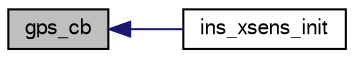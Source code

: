 digraph "gps_cb"
{
  edge [fontname="FreeSans",fontsize="10",labelfontname="FreeSans",labelfontsize="10"];
  node [fontname="FreeSans",fontsize="10",shape=record];
  rankdir="LR";
  Node1 [label="gps_cb",height=0.2,width=0.4,color="black", fillcolor="grey75", style="filled", fontcolor="black"];
  Node1 -> Node2 [dir="back",color="midnightblue",fontsize="10",style="solid",fontname="FreeSans"];
  Node2 [label="ins_xsens_init",height=0.2,width=0.4,color="black", fillcolor="white", style="filled",URL="$ins__xsens_8h.html#a20c9835f49df2ea11e85e95c53d8ab2c"];
}
